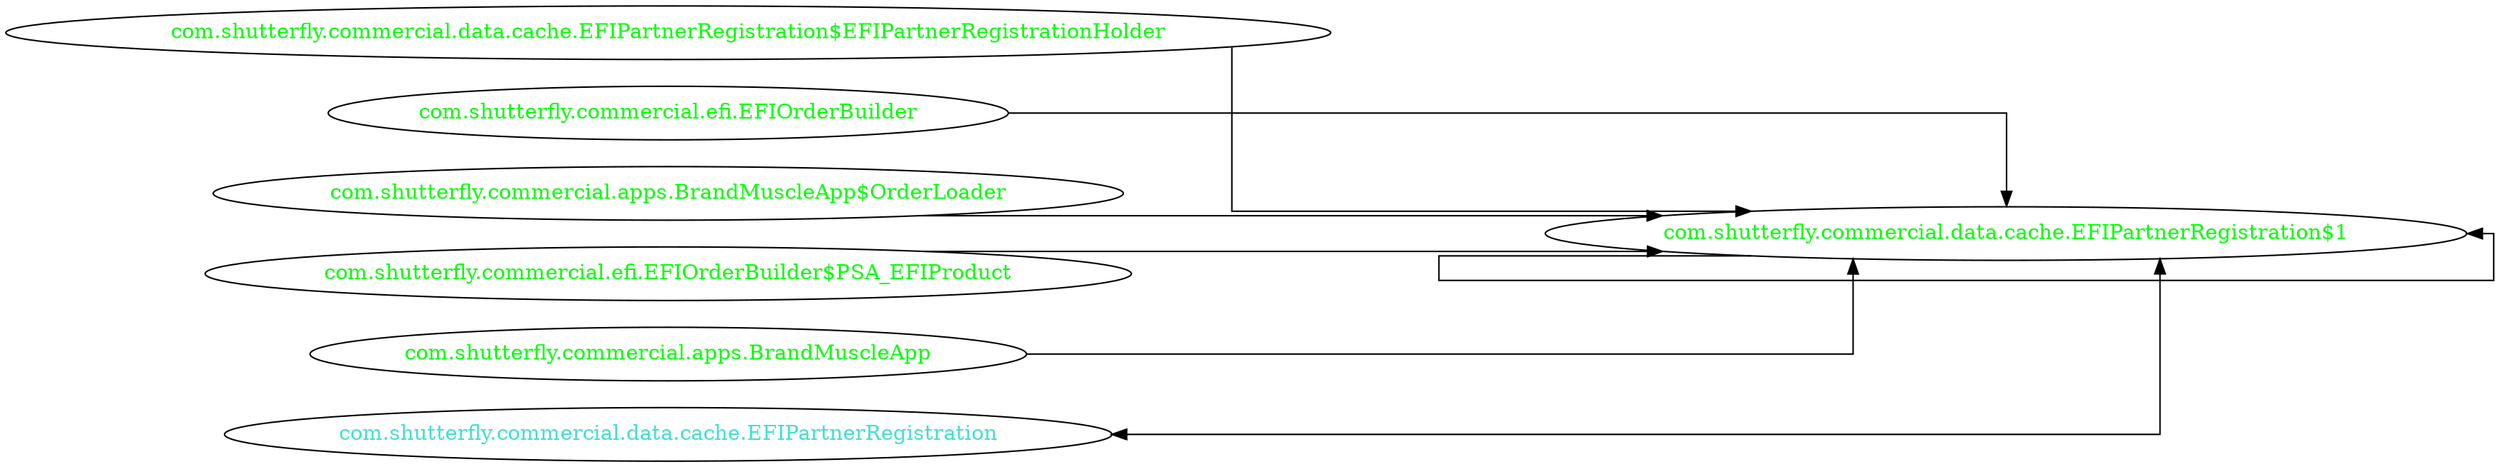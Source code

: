 digraph dependencyGraph {
 concentrate=true;
 ranksep="2.0";
 rankdir="LR"; 
 splines="ortho";
"com.shutterfly.commercial.data.cache.EFIPartnerRegistration$1" [fontcolor="red"];
"com.shutterfly.commercial.data.cache.EFIPartnerRegistration$EFIPartnerRegistrationHolder" [ fontcolor="green" ];
"com.shutterfly.commercial.data.cache.EFIPartnerRegistration$EFIPartnerRegistrationHolder"->"com.shutterfly.commercial.data.cache.EFIPartnerRegistration$1";
"com.shutterfly.commercial.data.cache.EFIPartnerRegistration$1" [ fontcolor="green" ];
"com.shutterfly.commercial.data.cache.EFIPartnerRegistration$1"->"com.shutterfly.commercial.data.cache.EFIPartnerRegistration$1";
"com.shutterfly.commercial.efi.EFIOrderBuilder" [ fontcolor="green" ];
"com.shutterfly.commercial.efi.EFIOrderBuilder"->"com.shutterfly.commercial.data.cache.EFIPartnerRegistration$1";
"com.shutterfly.commercial.apps.BrandMuscleApp$OrderLoader" [ fontcolor="green" ];
"com.shutterfly.commercial.apps.BrandMuscleApp$OrderLoader"->"com.shutterfly.commercial.data.cache.EFIPartnerRegistration$1";
"com.shutterfly.commercial.efi.EFIOrderBuilder$PSA_EFIProduct" [ fontcolor="green" ];
"com.shutterfly.commercial.efi.EFIOrderBuilder$PSA_EFIProduct"->"com.shutterfly.commercial.data.cache.EFIPartnerRegistration$1";
"com.shutterfly.commercial.apps.BrandMuscleApp" [ fontcolor="green" ];
"com.shutterfly.commercial.apps.BrandMuscleApp"->"com.shutterfly.commercial.data.cache.EFIPartnerRegistration$1";
"com.shutterfly.commercial.data.cache.EFIPartnerRegistration" [ fontcolor="turquoise" ];
"com.shutterfly.commercial.data.cache.EFIPartnerRegistration"->"com.shutterfly.commercial.data.cache.EFIPartnerRegistration$1" [dir=both];
}